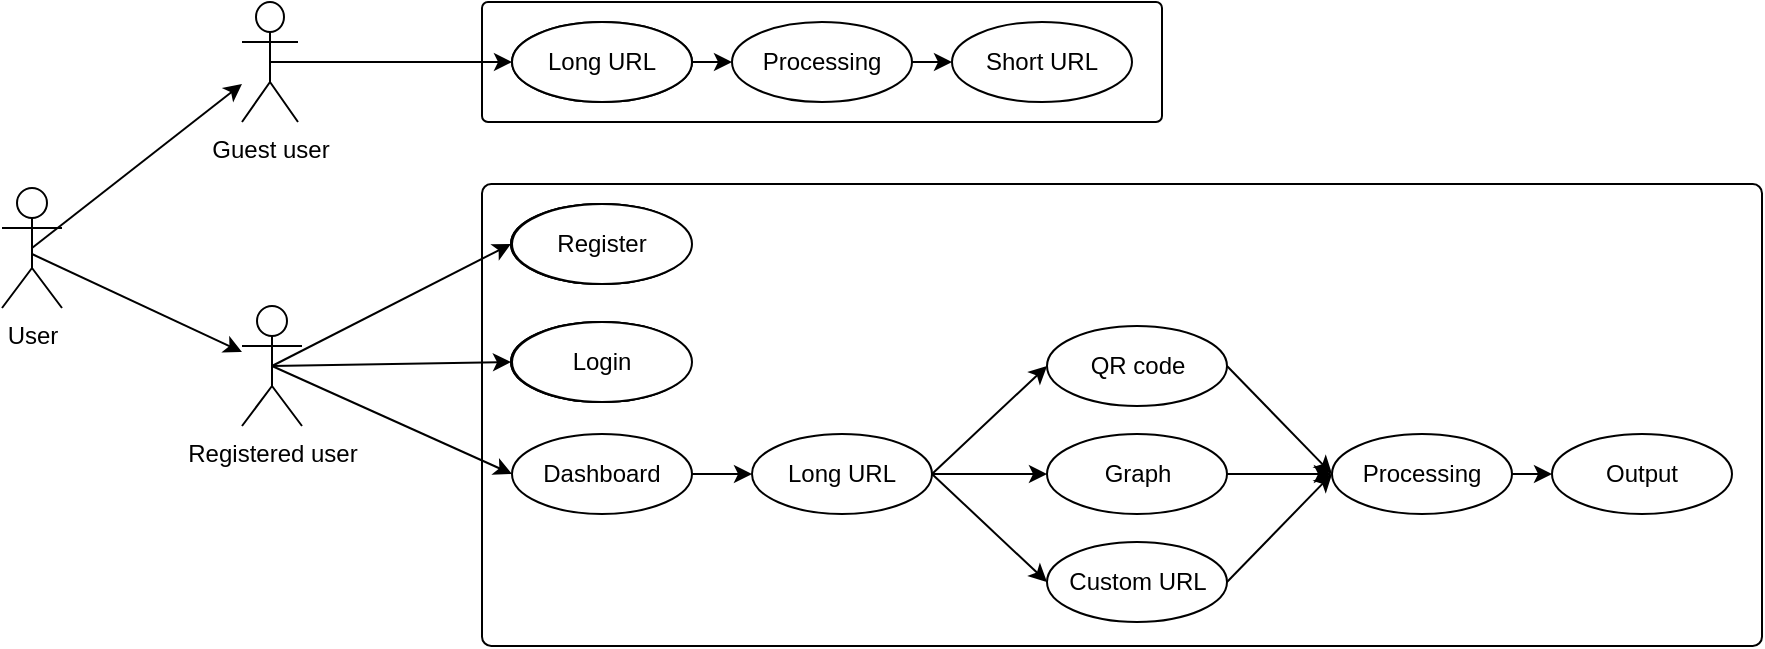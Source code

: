 <mxfile>
    <diagram id="Sb8VjHMNFiUGZFVJFuFu" name="Page-1">
        <mxGraphModel dx="1792" dy="900" grid="1" gridSize="10" guides="1" tooltips="1" connect="1" arrows="1" fold="1" page="1" pageScale="1" pageWidth="850" pageHeight="1100" math="0" shadow="0">
            <root>
                <mxCell id="0"/>
                <mxCell id="1" parent="0"/>
                <mxCell id="59" value="" style="rounded=1;whiteSpace=wrap;html=1;arcSize=2;fillColor=none;" vertex="1" parent="1">
                    <mxGeometry x="280" y="189" width="640" height="231" as="geometry"/>
                </mxCell>
                <mxCell id="18" value="" style="rounded=1;whiteSpace=wrap;html=1;arcSize=5;fillColor=none;" vertex="1" parent="1">
                    <mxGeometry x="280" y="98" width="340" height="60" as="geometry"/>
                </mxCell>
                <mxCell id="7" style="edgeStyle=none;html=1;exitX=0.5;exitY=0.5;exitDx=0;exitDy=0;exitPerimeter=0;" edge="1" parent="1" source="2" target="5">
                    <mxGeometry relative="1" as="geometry"/>
                </mxCell>
                <mxCell id="8" style="edgeStyle=none;html=1;exitX=0.5;exitY=0.5;exitDx=0;exitDy=0;exitPerimeter=0;" edge="1" parent="1" target="4">
                    <mxGeometry relative="1" as="geometry">
                        <mxPoint x="55" y="224" as="sourcePoint"/>
                        <mxPoint x="120" y="270" as="targetPoint"/>
                    </mxGeometry>
                </mxCell>
                <mxCell id="2" value="User" style="shape=umlActor;verticalLabelPosition=bottom;verticalAlign=top;html=1;outlineConnect=0;" parent="1" vertex="1">
                    <mxGeometry x="40" y="191" width="30" height="60" as="geometry"/>
                </mxCell>
                <mxCell id="28" style="edgeStyle=none;html=1;exitX=0.5;exitY=0.5;exitDx=0;exitDy=0;exitPerimeter=0;entryX=0;entryY=0.5;entryDx=0;entryDy=0;" edge="1" parent="1" source="4" target="19">
                    <mxGeometry relative="1" as="geometry"/>
                </mxCell>
                <mxCell id="44" style="edgeStyle=none;html=1;exitX=0.5;exitY=0.5;exitDx=0;exitDy=0;exitPerimeter=0;entryX=0;entryY=0.5;entryDx=0;entryDy=0;" edge="1" parent="1" source="4" target="43">
                    <mxGeometry relative="1" as="geometry"/>
                </mxCell>
                <mxCell id="58" style="edgeStyle=none;html=1;exitX=0.5;exitY=0.5;exitDx=0;exitDy=0;exitPerimeter=0;entryX=0;entryY=0.5;entryDx=0;entryDy=0;" edge="1" parent="1" source="4" target="20">
                    <mxGeometry relative="1" as="geometry"/>
                </mxCell>
                <mxCell id="4" value="Registered user" style="shape=umlActor;verticalLabelPosition=bottom;verticalAlign=top;html=1;outlineConnect=0;" vertex="1" parent="1">
                    <mxGeometry x="160" y="250" width="30" height="60" as="geometry"/>
                </mxCell>
                <mxCell id="17" style="edgeStyle=none;html=1;exitX=0.5;exitY=0.5;exitDx=0;exitDy=0;exitPerimeter=0;" edge="1" parent="1" source="5" target="9">
                    <mxGeometry relative="1" as="geometry"/>
                </mxCell>
                <mxCell id="5" value="Guest user" style="shape=umlActor;verticalLabelPosition=bottom;verticalAlign=top;html=1;outlineConnect=0;" vertex="1" parent="1">
                    <mxGeometry x="160" y="98" width="28" height="60" as="geometry"/>
                </mxCell>
                <mxCell id="14" style="edgeStyle=none;html=1;exitX=1;exitY=0.5;exitDx=0;exitDy=0;entryX=0;entryY=0.5;entryDx=0;entryDy=0;" edge="1" parent="1" source="9" target="11">
                    <mxGeometry relative="1" as="geometry"/>
                </mxCell>
                <mxCell id="9" value="Long URL" style="ellipse;whiteSpace=wrap;html=1;" vertex="1" parent="1">
                    <mxGeometry x="295" y="108" width="90" height="40" as="geometry"/>
                </mxCell>
                <mxCell id="15" style="edgeStyle=none;html=1;exitX=1;exitY=0.5;exitDx=0;exitDy=0;entryX=0;entryY=0.5;entryDx=0;entryDy=0;" edge="1" parent="1" source="11" target="12">
                    <mxGeometry relative="1" as="geometry"/>
                </mxCell>
                <mxCell id="11" value="Processing" style="ellipse;whiteSpace=wrap;html=1;" vertex="1" parent="1">
                    <mxGeometry x="405" y="108" width="90" height="40" as="geometry"/>
                </mxCell>
                <mxCell id="12" value="Short URL" style="ellipse;whiteSpace=wrap;html=1;" vertex="1" parent="1">
                    <mxGeometry x="515" y="108" width="90" height="40" as="geometry"/>
                </mxCell>
                <mxCell id="19" value="Login" style="ellipse;whiteSpace=wrap;html=1;" vertex="1" parent="1">
                    <mxGeometry x="294.5" y="258" width="90" height="40" as="geometry"/>
                </mxCell>
                <mxCell id="20" value="Register" style="ellipse;whiteSpace=wrap;html=1;" vertex="1" parent="1">
                    <mxGeometry x="294.5" y="199" width="90" height="40" as="geometry"/>
                </mxCell>
                <mxCell id="53" style="edgeStyle=none;html=1;exitX=1;exitY=0.5;exitDx=0;exitDy=0;entryX=0;entryY=0.5;entryDx=0;entryDy=0;" edge="1" parent="1" source="21" target="38">
                    <mxGeometry relative="1" as="geometry"/>
                </mxCell>
                <mxCell id="21" value="Graph" style="ellipse;whiteSpace=wrap;html=1;" vertex="1" parent="1">
                    <mxGeometry x="562.5" y="314" width="90" height="40" as="geometry"/>
                </mxCell>
                <mxCell id="23" style="edgeStyle=none;html=1;exitX=1;exitY=0.5;exitDx=0;exitDy=0;entryX=0;entryY=0.5;entryDx=0;entryDy=0;" edge="1" target="26" parent="1">
                    <mxGeometry relative="1" as="geometry">
                        <mxPoint x="422.5" y="330" as="sourcePoint"/>
                    </mxGeometry>
                </mxCell>
                <mxCell id="25" style="edgeStyle=none;html=1;exitX=1;exitY=0.5;exitDx=0;exitDy=0;entryX=0;entryY=0.5;entryDx=0;entryDy=0;" edge="1" target="27" parent="1">
                    <mxGeometry relative="1" as="geometry">
                        <mxPoint x="532.5" y="330" as="sourcePoint"/>
                    </mxGeometry>
                </mxCell>
                <mxCell id="52" style="edgeStyle=none;html=1;exitX=1;exitY=0.5;exitDx=0;exitDy=0;entryX=0;entryY=0.5;entryDx=0;entryDy=0;" edge="1" parent="1" source="37" target="38">
                    <mxGeometry relative="1" as="geometry"/>
                </mxCell>
                <mxCell id="37" value="QR code" style="ellipse;whiteSpace=wrap;html=1;" vertex="1" parent="1">
                    <mxGeometry x="562.5" y="260" width="90" height="40" as="geometry"/>
                </mxCell>
                <mxCell id="42" style="edgeStyle=none;html=1;exitX=1;exitY=0.5;exitDx=0;exitDy=0;entryX=0;entryY=0.5;entryDx=0;entryDy=0;" edge="1" parent="1" source="38" target="39">
                    <mxGeometry relative="1" as="geometry"/>
                </mxCell>
                <mxCell id="38" value="Processing" style="ellipse;whiteSpace=wrap;html=1;" vertex="1" parent="1">
                    <mxGeometry x="705" y="314" width="90" height="40" as="geometry"/>
                </mxCell>
                <mxCell id="39" value="Output" style="ellipse;whiteSpace=wrap;html=1;" vertex="1" parent="1">
                    <mxGeometry x="815" y="314" width="90" height="40" as="geometry"/>
                </mxCell>
                <mxCell id="47" style="edgeStyle=none;html=1;exitX=1;exitY=0.5;exitDx=0;exitDy=0;entryX=0;entryY=0.5;entryDx=0;entryDy=0;" edge="1" parent="1" source="43" target="46">
                    <mxGeometry relative="1" as="geometry"/>
                </mxCell>
                <mxCell id="43" value="Dashboard" style="ellipse;whiteSpace=wrap;html=1;" vertex="1" parent="1">
                    <mxGeometry x="295" y="314" width="90" height="40" as="geometry"/>
                </mxCell>
                <mxCell id="55" style="edgeStyle=none;html=1;exitX=1;exitY=0.5;exitDx=0;exitDy=0;entryX=0;entryY=0.5;entryDx=0;entryDy=0;" edge="1" parent="1" source="46" target="37">
                    <mxGeometry relative="1" as="geometry"/>
                </mxCell>
                <mxCell id="56" style="edgeStyle=none;html=1;exitX=1;exitY=0.5;exitDx=0;exitDy=0;entryX=0;entryY=0.5;entryDx=0;entryDy=0;" edge="1" parent="1" source="46" target="21">
                    <mxGeometry relative="1" as="geometry"/>
                </mxCell>
                <mxCell id="57" style="edgeStyle=none;html=1;exitX=1;exitY=0.5;exitDx=0;exitDy=0;entryX=0;entryY=0.5;entryDx=0;entryDy=0;" edge="1" parent="1" source="46" target="48">
                    <mxGeometry relative="1" as="geometry"/>
                </mxCell>
                <mxCell id="46" value="Long URL" style="ellipse;whiteSpace=wrap;html=1;" vertex="1" parent="1">
                    <mxGeometry x="415" y="314" width="90" height="40" as="geometry"/>
                </mxCell>
                <mxCell id="54" style="edgeStyle=none;html=1;exitX=1;exitY=0.5;exitDx=0;exitDy=0;entryX=0;entryY=0.5;entryDx=0;entryDy=0;" edge="1" parent="1" source="48" target="38">
                    <mxGeometry relative="1" as="geometry"/>
                </mxCell>
                <mxCell id="48" value="Custom URL" style="ellipse;whiteSpace=wrap;html=1;" vertex="1" parent="1">
                    <mxGeometry x="562.5" y="368" width="90" height="40" as="geometry"/>
                </mxCell>
                <mxCell id="60" value="Register" style="ellipse;whiteSpace=wrap;html=1;" vertex="1" parent="1">
                    <mxGeometry x="294.5" y="199" width="90" height="40" as="geometry"/>
                </mxCell>
                <mxCell id="61" value="Login" style="ellipse;whiteSpace=wrap;html=1;" vertex="1" parent="1">
                    <mxGeometry x="294.5" y="258" width="90" height="40" as="geometry"/>
                </mxCell>
                <mxCell id="62" value="Long URL" style="ellipse;whiteSpace=wrap;html=1;" vertex="1" parent="1">
                    <mxGeometry x="295" y="108" width="90" height="40" as="geometry"/>
                </mxCell>
                <mxCell id="63" value="Register" style="ellipse;whiteSpace=wrap;html=1;" vertex="1" parent="1">
                    <mxGeometry x="295" y="199" width="90" height="40" as="geometry"/>
                </mxCell>
                <mxCell id="64" value="Login" style="ellipse;whiteSpace=wrap;html=1;" vertex="1" parent="1">
                    <mxGeometry x="295" y="258" width="90" height="40" as="geometry"/>
                </mxCell>
            </root>
        </mxGraphModel>
    </diagram>
</mxfile>